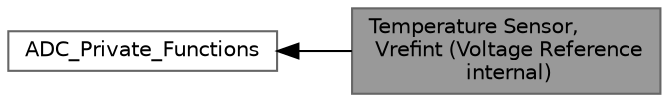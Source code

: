 digraph "Temperature Sensor, Vrefint (Voltage Reference internal)"
{
 // LATEX_PDF_SIZE
  bgcolor="transparent";
  edge [fontname=Helvetica,fontsize=10,labelfontname=Helvetica,labelfontsize=10];
  node [fontname=Helvetica,fontsize=10,shape=box,height=0.2,width=0.4];
  rankdir=LR;
  Node1 [id="Node000001",label="Temperature Sensor,\l Vrefint (Voltage Reference\l internal)",height=0.2,width=0.4,color="gray40", fillcolor="grey60", style="filled", fontcolor="black",tooltip="Temperature Sensor, Vrefint and VBAT management functions."];
  Node2 [id="Node000002",label="ADC_Private_Functions",height=0.2,width=0.4,color="grey40", fillcolor="white", style="filled",URL="$group___a_d_c___private___functions.html",tooltip=" "];
  Node2->Node1 [shape=plaintext, dir="back", style="solid"];
}
